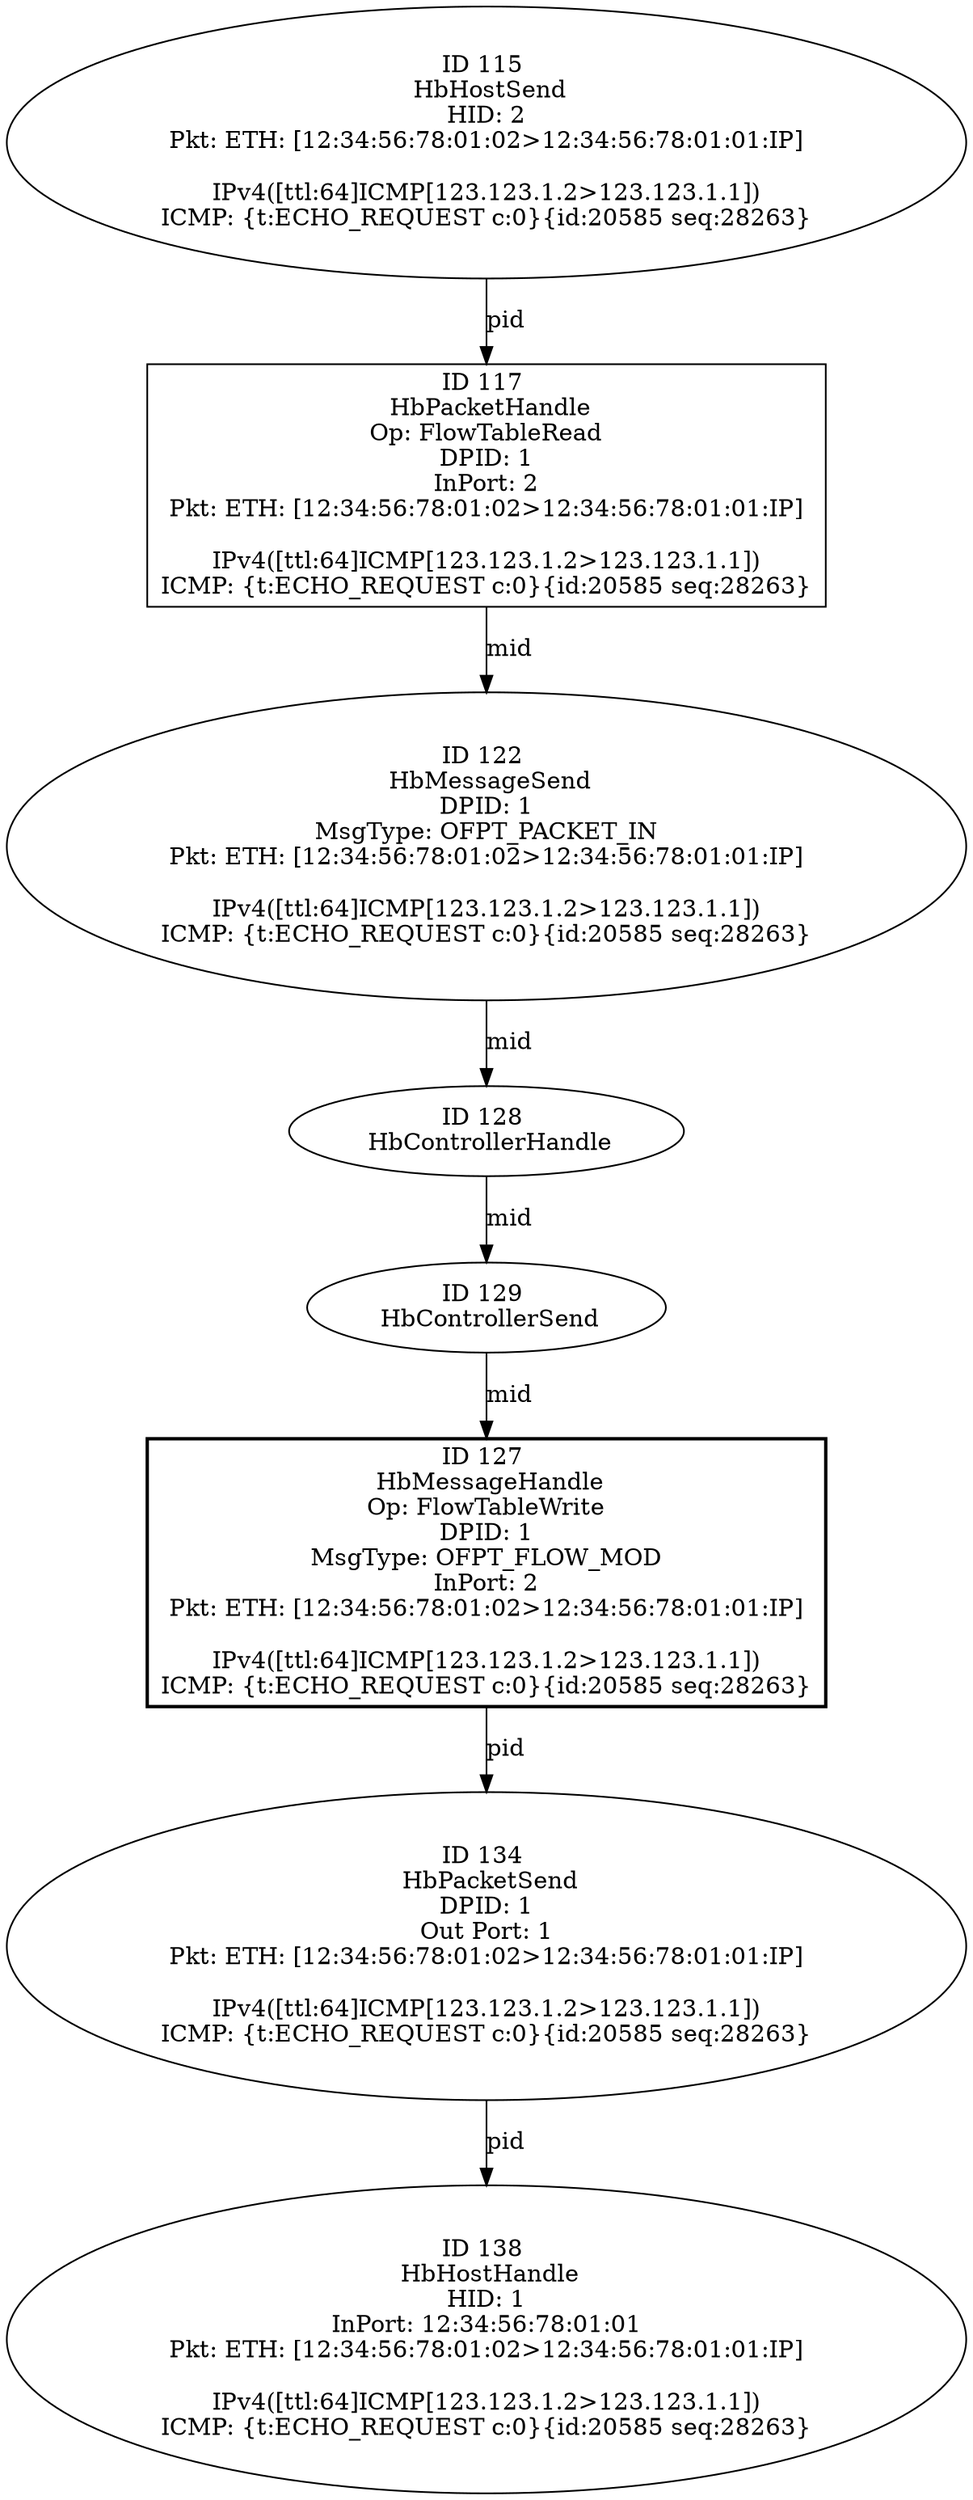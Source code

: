 strict digraph G {
128 [shape=oval, event=<HbControllerHandle, eid: 128>, label="ID 128 
 HbControllerHandle"];
129 [shape=oval, event=<HbControllerSend, eid: 129>, label="ID 129 
 HbControllerSend"];
134 [shape=oval, event=<HbPacketSend, eid: 134>, label="ID 134 
 HbPacketSend
DPID: 1
Out Port: 1
Pkt: ETH: [12:34:56:78:01:02>12:34:56:78:01:01:IP]

IPv4([ttl:64]ICMP[123.123.1.2>123.123.1.1])
ICMP: {t:ECHO_REQUEST c:0}{id:20585 seq:28263}"];
138 [shape=oval, event=<HbHostHandle, eid: 138>, label="ID 138 
 HbHostHandle
HID: 1
InPort: 12:34:56:78:01:01
Pkt: ETH: [12:34:56:78:01:02>12:34:56:78:01:01:IP]

IPv4([ttl:64]ICMP[123.123.1.2>123.123.1.1])
ICMP: {t:ECHO_REQUEST c:0}{id:20585 seq:28263}"];
115 [shape=oval, event=<HbHostSend, eid: 115>, label="ID 115 
 HbHostSend
HID: 2
Pkt: ETH: [12:34:56:78:01:02>12:34:56:78:01:01:IP]

IPv4([ttl:64]ICMP[123.123.1.2>123.123.1.1])
ICMP: {t:ECHO_REQUEST c:0}{id:20585 seq:28263}"];
117 [shape=box, event=<HbPacketHandle, eid: 117>, label="ID 117 
 HbPacketHandle
Op: FlowTableRead
DPID: 1
InPort: 2
Pkt: ETH: [12:34:56:78:01:02>12:34:56:78:01:01:IP]

IPv4([ttl:64]ICMP[123.123.1.2>123.123.1.1])
ICMP: {t:ECHO_REQUEST c:0}{id:20585 seq:28263}"];
122 [shape=oval, event=<HbMessageSend, eid: 122>, label="ID 122 
 HbMessageSend
DPID: 1
MsgType: OFPT_PACKET_IN
Pkt: ETH: [12:34:56:78:01:02>12:34:56:78:01:01:IP]

IPv4([ttl:64]ICMP[123.123.1.2>123.123.1.1])
ICMP: {t:ECHO_REQUEST c:0}{id:20585 seq:28263}"];
127 [shape=box, style=bold, event=<HbMessageHandle, eid: 127>, label="ID 127 
 HbMessageHandle
Op: FlowTableWrite
DPID: 1
MsgType: OFPT_FLOW_MOD
InPort: 2
Pkt: ETH: [12:34:56:78:01:02>12:34:56:78:01:01:IP]

IPv4([ttl:64]ICMP[123.123.1.2>123.123.1.1])
ICMP: {t:ECHO_REQUEST c:0}{id:20585 seq:28263}"];
128 -> 129  [rel=mid, label=mid];
129 -> 127  [rel=mid, label=mid];
134 -> 138  [rel=pid, label=pid];
115 -> 117  [rel=pid, label=pid];
117 -> 122  [rel=mid, label=mid];
122 -> 128  [rel=mid, label=mid];
127 -> 134  [rel=pid, label=pid];
}
